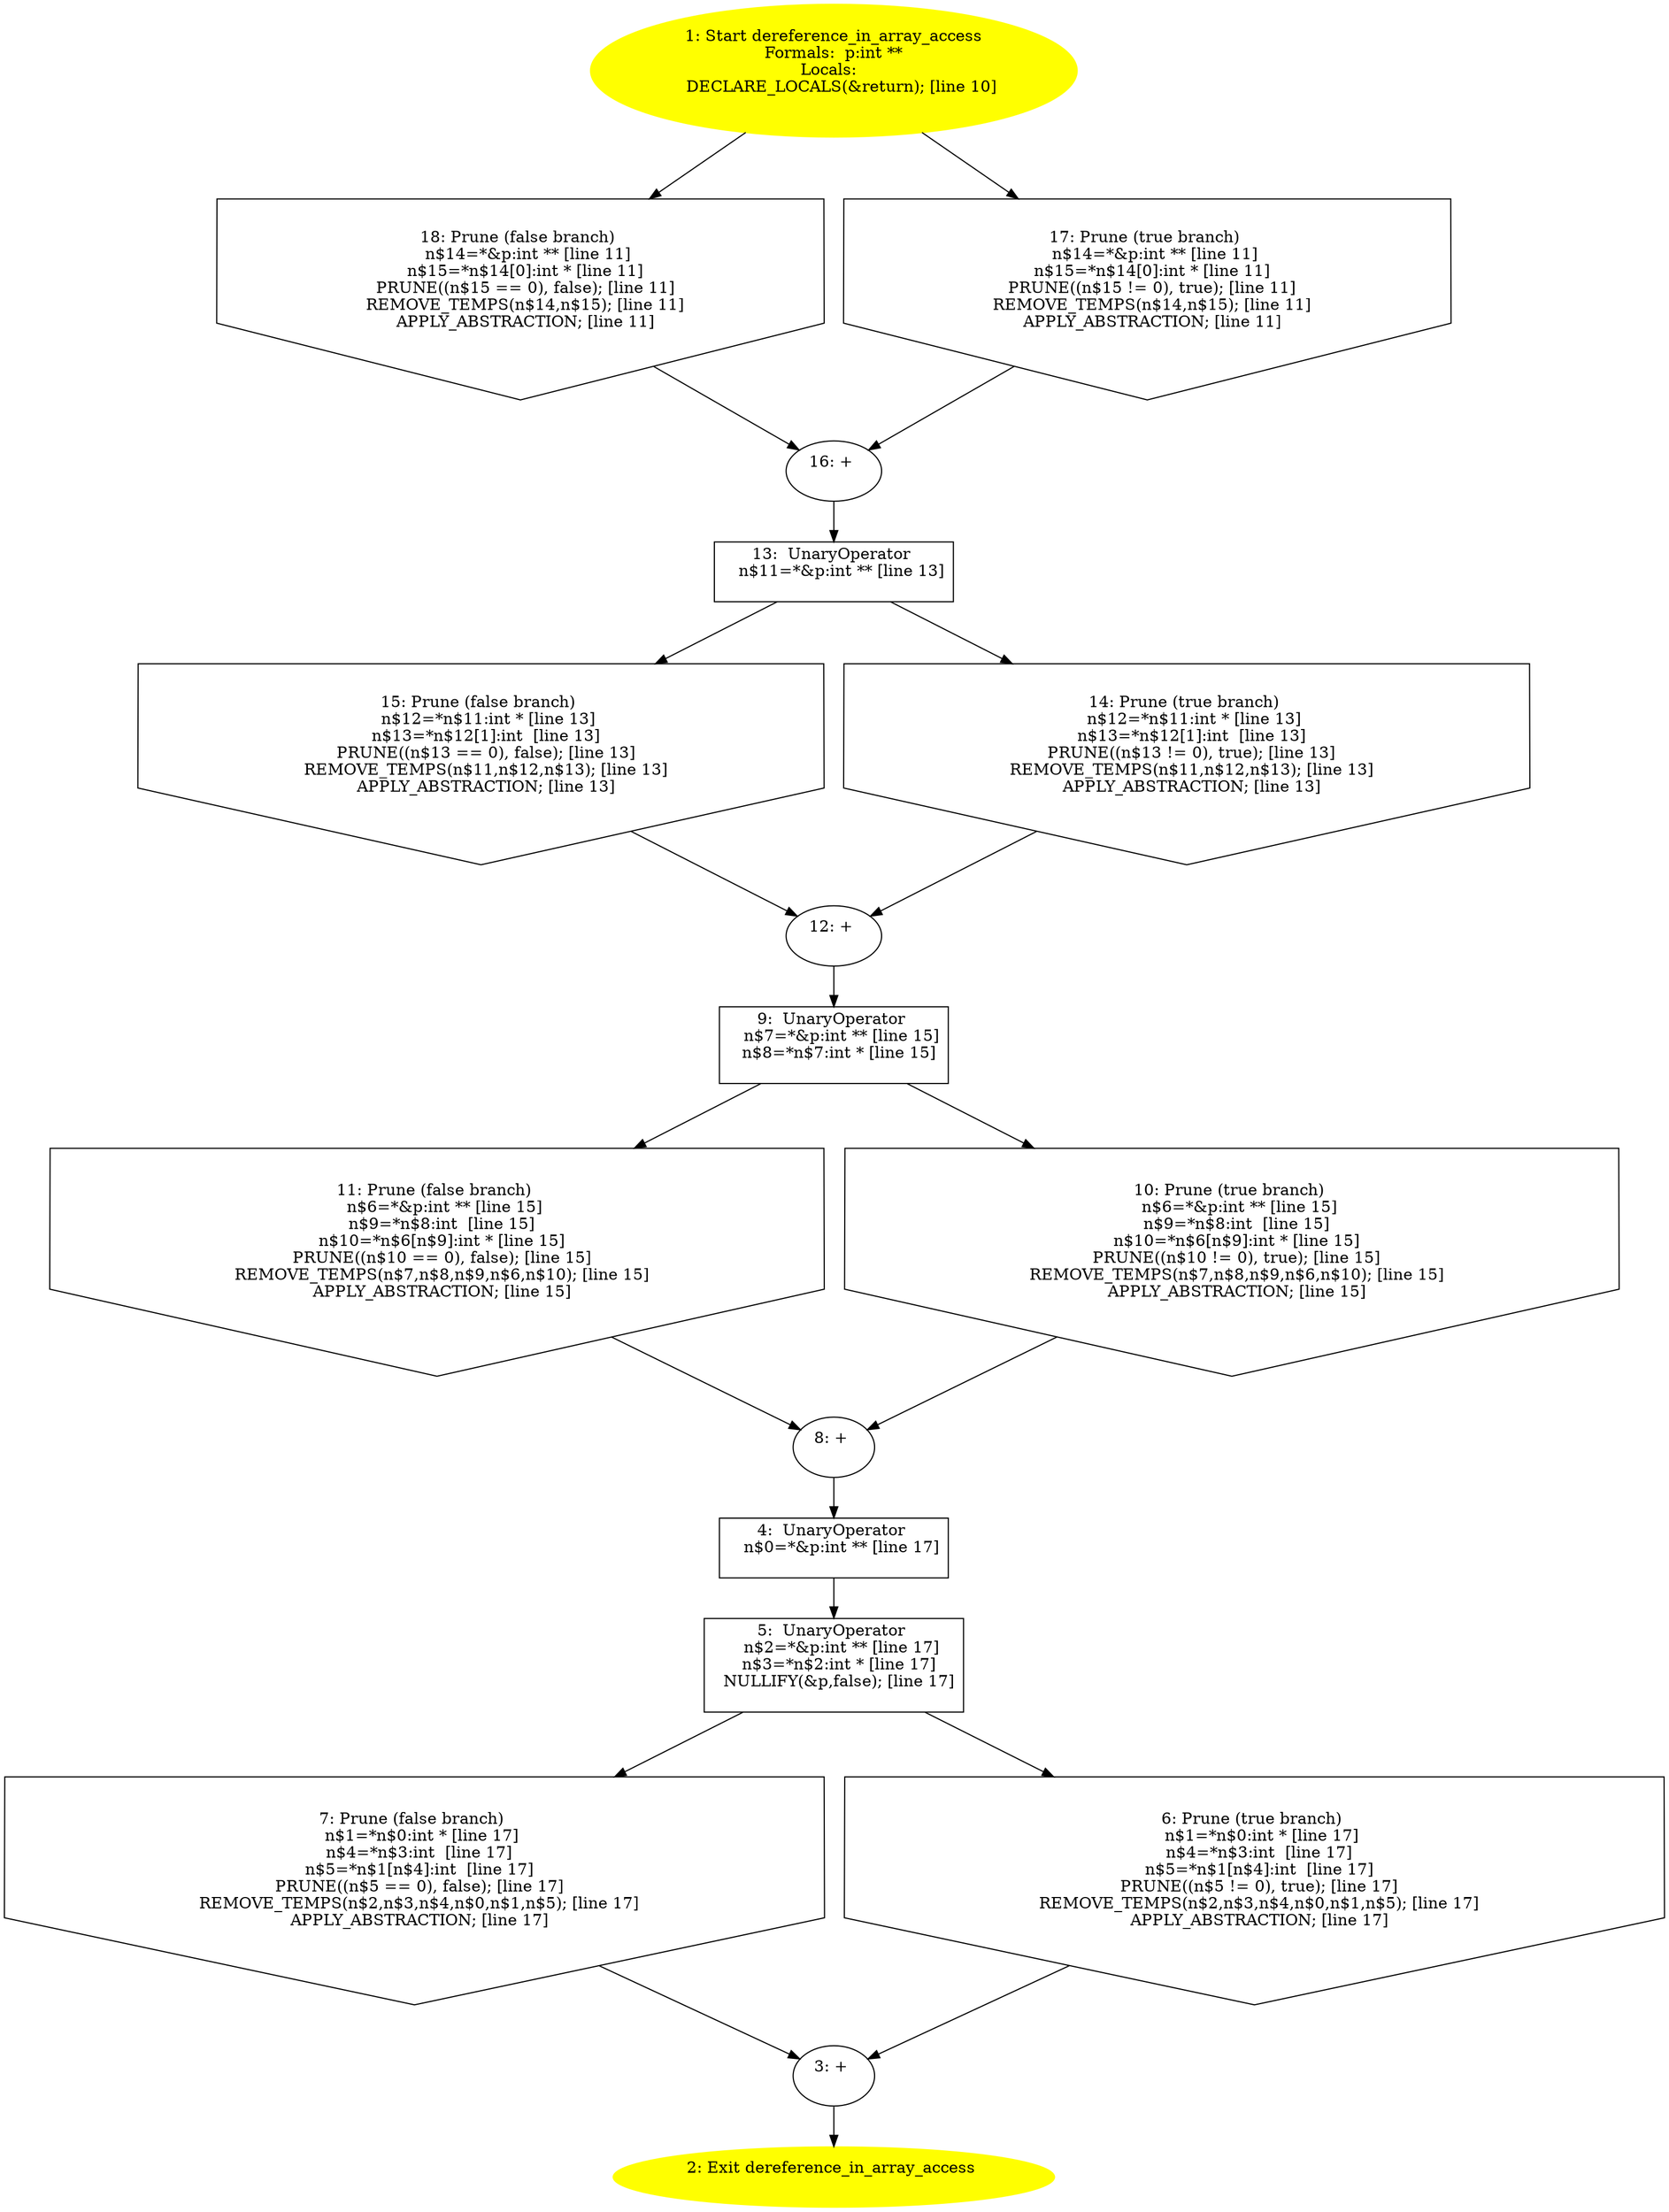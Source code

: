 digraph iCFG {
18 [label="18: Prune (false branch) \n   n$14=*&p:int ** [line 11]\n  n$15=*n$14[0]:int * [line 11]\n  PRUNE((n$15 == 0), false); [line 11]\n  REMOVE_TEMPS(n$14,n$15); [line 11]\n  APPLY_ABSTRACTION; [line 11]\n " shape="invhouse"]
	

	 18 -> 16 ;
17 [label="17: Prune (true branch) \n   n$14=*&p:int ** [line 11]\n  n$15=*n$14[0]:int * [line 11]\n  PRUNE((n$15 != 0), true); [line 11]\n  REMOVE_TEMPS(n$14,n$15); [line 11]\n  APPLY_ABSTRACTION; [line 11]\n " shape="invhouse"]
	

	 17 -> 16 ;
16 [label="16: + \n  " ]
	

	 16 -> 13 ;
15 [label="15: Prune (false branch) \n   n$12=*n$11:int * [line 13]\n  n$13=*n$12[1]:int  [line 13]\n  PRUNE((n$13 == 0), false); [line 13]\n  REMOVE_TEMPS(n$11,n$12,n$13); [line 13]\n  APPLY_ABSTRACTION; [line 13]\n " shape="invhouse"]
	

	 15 -> 12 ;
14 [label="14: Prune (true branch) \n   n$12=*n$11:int * [line 13]\n  n$13=*n$12[1]:int  [line 13]\n  PRUNE((n$13 != 0), true); [line 13]\n  REMOVE_TEMPS(n$11,n$12,n$13); [line 13]\n  APPLY_ABSTRACTION; [line 13]\n " shape="invhouse"]
	

	 14 -> 12 ;
13 [label="13:  UnaryOperator \n   n$11=*&p:int ** [line 13]\n " shape="box"]
	

	 13 -> 14 ;
	 13 -> 15 ;
12 [label="12: + \n  " ]
	

	 12 -> 9 ;
11 [label="11: Prune (false branch) \n   n$6=*&p:int ** [line 15]\n  n$9=*n$8:int  [line 15]\n  n$10=*n$6[n$9]:int * [line 15]\n  PRUNE((n$10 == 0), false); [line 15]\n  REMOVE_TEMPS(n$7,n$8,n$9,n$6,n$10); [line 15]\n  APPLY_ABSTRACTION; [line 15]\n " shape="invhouse"]
	

	 11 -> 8 ;
10 [label="10: Prune (true branch) \n   n$6=*&p:int ** [line 15]\n  n$9=*n$8:int  [line 15]\n  n$10=*n$6[n$9]:int * [line 15]\n  PRUNE((n$10 != 0), true); [line 15]\n  REMOVE_TEMPS(n$7,n$8,n$9,n$6,n$10); [line 15]\n  APPLY_ABSTRACTION; [line 15]\n " shape="invhouse"]
	

	 10 -> 8 ;
9 [label="9:  UnaryOperator \n   n$7=*&p:int ** [line 15]\n  n$8=*n$7:int * [line 15]\n " shape="box"]
	

	 9 -> 10 ;
	 9 -> 11 ;
8 [label="8: + \n  " ]
	

	 8 -> 4 ;
7 [label="7: Prune (false branch) \n   n$1=*n$0:int * [line 17]\n  n$4=*n$3:int  [line 17]\n  n$5=*n$1[n$4]:int  [line 17]\n  PRUNE((n$5 == 0), false); [line 17]\n  REMOVE_TEMPS(n$2,n$3,n$4,n$0,n$1,n$5); [line 17]\n  APPLY_ABSTRACTION; [line 17]\n " shape="invhouse"]
	

	 7 -> 3 ;
6 [label="6: Prune (true branch) \n   n$1=*n$0:int * [line 17]\n  n$4=*n$3:int  [line 17]\n  n$5=*n$1[n$4]:int  [line 17]\n  PRUNE((n$5 != 0), true); [line 17]\n  REMOVE_TEMPS(n$2,n$3,n$4,n$0,n$1,n$5); [line 17]\n  APPLY_ABSTRACTION; [line 17]\n " shape="invhouse"]
	

	 6 -> 3 ;
5 [label="5:  UnaryOperator \n   n$2=*&p:int ** [line 17]\n  n$3=*n$2:int * [line 17]\n  NULLIFY(&p,false); [line 17]\n " shape="box"]
	

	 5 -> 6 ;
	 5 -> 7 ;
4 [label="4:  UnaryOperator \n   n$0=*&p:int ** [line 17]\n " shape="box"]
	

	 4 -> 5 ;
3 [label="3: + \n  " ]
	

	 3 -> 2 ;
2 [label="2: Exit dereference_in_array_access \n  " color=yellow style=filled]
	

1 [label="1: Start dereference_in_array_access\nFormals:  p:int **\nLocals:  \n   DECLARE_LOCALS(&return); [line 10]\n " color=yellow style=filled]
	

	 1 -> 17 ;
	 1 -> 18 ;
}
